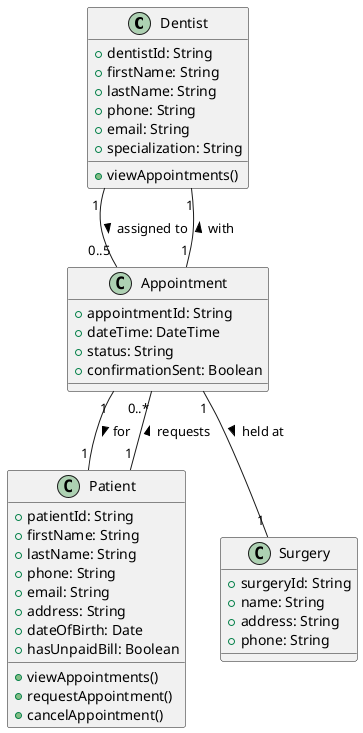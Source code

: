 @startuml


class Dentist {
    +dentistId: String
    +firstName: String
    +lastName: String
    +phone: String
    +email: String
    +specialization: String
    +viewAppointments()
}

class Patient {
    +patientId: String
    +firstName: String
    +lastName: String
    +phone: String
    +email: String
    +address: String
    +dateOfBirth: Date
    +hasUnpaidBill: Boolean
    +viewAppointments()
    +requestAppointment()
    +cancelAppointment()
}

class Appointment {
    +appointmentId: String
    +dateTime: DateTime
    +status: String
    +confirmationSent: Boolean
}

class Surgery {
    +surgeryId: String
    +name: String
    +address: String
    +phone: String
}

' Relationships
Patient "1" -- "0..*" Appointment : requests >
Dentist "1" -- "0..5" Appointment : assigned to >
Appointment "1" -- "1" Surgery : held at >
Appointment "1" -- "1" Patient : for >
Appointment "1" -- "1" Dentist : with >

@enduml
